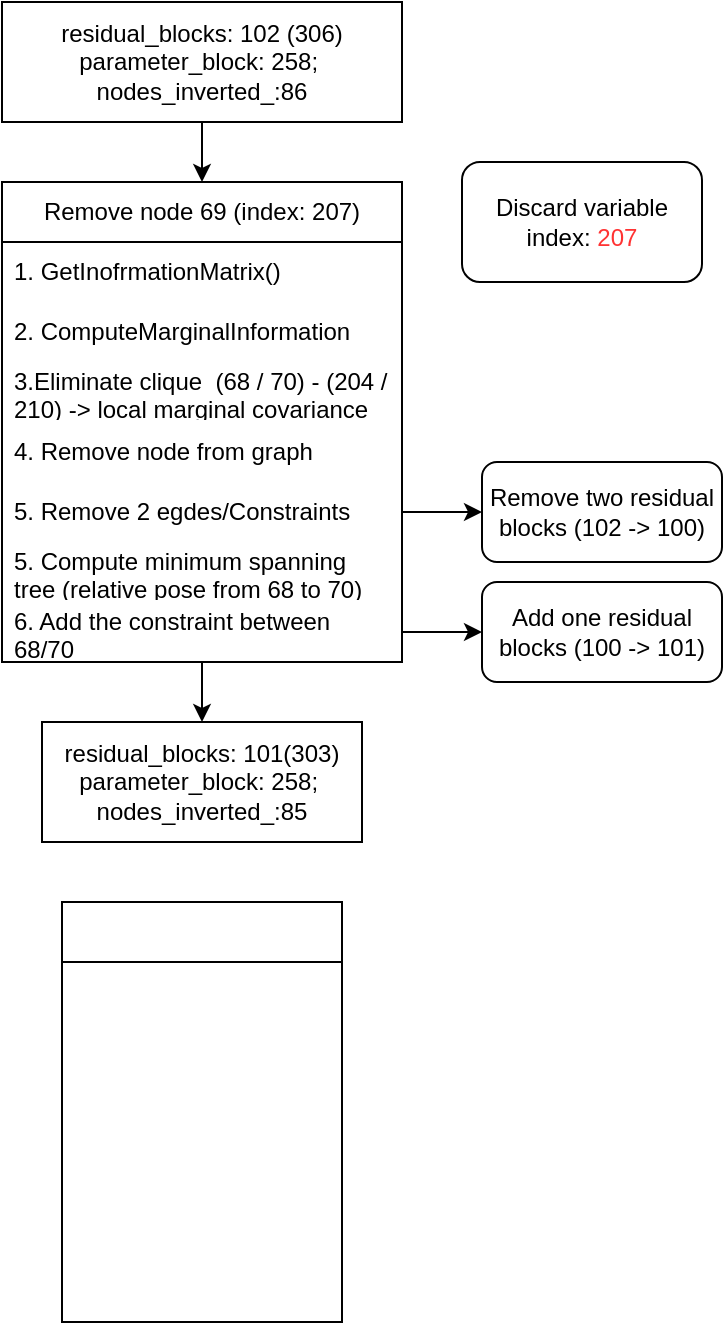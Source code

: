 <mxfile>
    <diagram id="zHSsJ5or_IwCmMYUYnnf" name="Page-1">
        <mxGraphModel dx="1095" dy="543" grid="1" gridSize="10" guides="1" tooltips="1" connect="1" arrows="1" fold="1" page="1" pageScale="1" pageWidth="850" pageHeight="1100" math="0" shadow="0">
            <root>
                <mxCell id="0"/>
                <mxCell id="1" parent="0"/>
                <mxCell id="6" value="" style="edgeStyle=none;html=1;" parent="1" source="5" edge="1">
                    <mxGeometry relative="1" as="geometry">
                        <mxPoint x="120" y="120" as="targetPoint"/>
                    </mxGeometry>
                </mxCell>
                <mxCell id="5" value="residual_blocks: 102 (306)&lt;br&gt;parameter_block: 258;&amp;nbsp; nodes_inverted_:86" style="rounded=0;whiteSpace=wrap;html=1;" parent="1" vertex="1">
                    <mxGeometry x="20" y="30" width="200" height="60" as="geometry"/>
                </mxCell>
                <mxCell id="38" value="" style="edgeStyle=none;html=1;fontColor=#FFFFFF;" parent="1" source="8" target="37" edge="1">
                    <mxGeometry relative="1" as="geometry"/>
                </mxCell>
                <mxCell id="8" value="Remove node 69 (index: 207)" style="swimlane;fontStyle=0;childLayout=stackLayout;horizontal=1;startSize=30;horizontalStack=0;resizeParent=1;resizeParentMax=0;resizeLast=0;collapsible=1;marginBottom=0;whiteSpace=wrap;html=1;" parent="1" vertex="1">
                    <mxGeometry x="20" y="120" width="200" height="240" as="geometry">
                        <mxRectangle x="20" y="120" width="200" height="30" as="alternateBounds"/>
                    </mxGeometry>
                </mxCell>
                <mxCell id="9" value="1. GetInofrmationMatrix()" style="text;strokeColor=none;fillColor=none;align=left;verticalAlign=middle;spacingLeft=4;spacingRight=4;overflow=hidden;points=[[0,0.5],[1,0.5]];portConstraint=eastwest;rotatable=0;whiteSpace=wrap;html=1;" parent="8" vertex="1">
                    <mxGeometry y="30" width="200" height="30" as="geometry"/>
                </mxCell>
                <mxCell id="10" value="2. ComputeMarginalInformation" style="text;strokeColor=none;fillColor=none;align=left;verticalAlign=middle;spacingLeft=4;spacingRight=4;overflow=hidden;points=[[0,0.5],[1,0.5]];portConstraint=eastwest;rotatable=0;whiteSpace=wrap;html=1;" parent="8" vertex="1">
                    <mxGeometry y="60" width="200" height="30" as="geometry"/>
                </mxCell>
                <mxCell id="11" value="3.Eliminate clique&amp;nbsp; (68 / 70) - (204 / 210) -&amp;gt; local marginal covariance matrix (6x6)" style="text;strokeColor=none;fillColor=none;align=left;verticalAlign=middle;spacingLeft=4;spacingRight=4;overflow=hidden;points=[[0,0.5],[1,0.5]];portConstraint=eastwest;rotatable=0;whiteSpace=wrap;html=1;" parent="8" vertex="1">
                    <mxGeometry y="90" width="200" height="30" as="geometry"/>
                </mxCell>
                <mxCell id="43" value="4. Remove node from graph" style="text;strokeColor=none;fillColor=none;align=left;verticalAlign=middle;spacingLeft=4;spacingRight=4;overflow=hidden;points=[[0,0.5],[1,0.5]];portConstraint=eastwest;rotatable=0;whiteSpace=wrap;html=1;" parent="8" vertex="1">
                    <mxGeometry y="120" width="200" height="30" as="geometry"/>
                </mxCell>
                <mxCell id="32" value="5. Remove 2 egdes/Constraints" style="text;strokeColor=none;fillColor=none;align=left;verticalAlign=middle;spacingLeft=4;spacingRight=4;overflow=hidden;points=[[0,0.5],[1,0.5]];portConstraint=eastwest;rotatable=0;whiteSpace=wrap;html=1;" parent="8" vertex="1">
                    <mxGeometry y="150" width="200" height="30" as="geometry"/>
                </mxCell>
                <mxCell id="33" value="5. Compute minimum spanning tree (relative pose from 68 to 70)" style="text;strokeColor=none;fillColor=none;align=left;verticalAlign=middle;spacingLeft=4;spacingRight=4;overflow=hidden;points=[[0,0.5],[1,0.5]];portConstraint=eastwest;rotatable=0;whiteSpace=wrap;html=1;" parent="8" vertex="1">
                    <mxGeometry y="180" width="200" height="30" as="geometry"/>
                </mxCell>
                <mxCell id="34" value="6. Add the constraint between 68/70" style="text;strokeColor=none;fillColor=none;align=left;verticalAlign=middle;spacingLeft=4;spacingRight=4;overflow=hidden;points=[[0,0.5],[1,0.5]];portConstraint=eastwest;rotatable=0;whiteSpace=wrap;html=1;" parent="8" vertex="1">
                    <mxGeometry y="210" width="200" height="30" as="geometry"/>
                </mxCell>
                <mxCell id="12" value="Discard variable index:&lt;font color=&quot;#ff3333&quot;&gt; 207&lt;/font&gt;" style="rounded=1;whiteSpace=wrap;html=1;" parent="1" vertex="1">
                    <mxGeometry x="250" y="110" width="120" height="60" as="geometry"/>
                </mxCell>
                <mxCell id="17" value="TODO" style="swimlane;fontStyle=0;childLayout=stackLayout;horizontal=1;startSize=30;horizontalStack=0;resizeParent=1;resizeParentMax=0;resizeLast=0;collapsible=1;marginBottom=0;whiteSpace=wrap;html=1;fontColor=#FFFFFF;" parent="1" vertex="1">
                    <mxGeometry x="50" y="480" width="140" height="210" as="geometry"/>
                </mxCell>
                <mxCell id="18" value="print size of residual blocks" style="text;strokeColor=none;fillColor=none;align=left;verticalAlign=middle;spacingLeft=4;spacingRight=4;overflow=hidden;points=[[0,0.5],[1,0.5]];portConstraint=eastwest;rotatable=0;whiteSpace=wrap;html=1;fontColor=#FFFFFF;" parent="17" vertex="1">
                    <mxGeometry y="30" width="140" height="30" as="geometry"/>
                </mxCell>
                <mxCell id="19" value="Item 2" style="text;strokeColor=none;fillColor=none;align=left;verticalAlign=middle;spacingLeft=4;spacingRight=4;overflow=hidden;points=[[0,0.5],[1,0.5]];portConstraint=eastwest;rotatable=0;whiteSpace=wrap;html=1;fontColor=#FFFFFF;" parent="17" vertex="1">
                    <mxGeometry y="60" width="140" height="30" as="geometry"/>
                </mxCell>
                <mxCell id="20" value="Item 3" style="text;strokeColor=none;fillColor=none;align=left;verticalAlign=middle;spacingLeft=4;spacingRight=4;overflow=hidden;points=[[0,0.5],[1,0.5]];portConstraint=eastwest;rotatable=0;whiteSpace=wrap;html=1;fontColor=#FFFFFF;" parent="17" vertex="1">
                    <mxGeometry y="90" width="140" height="30" as="geometry"/>
                </mxCell>
                <mxCell id="27" value="print size of residual blocks" style="text;strokeColor=none;fillColor=none;align=left;verticalAlign=middle;spacingLeft=4;spacingRight=4;overflow=hidden;points=[[0,0.5],[1,0.5]];portConstraint=eastwest;rotatable=0;whiteSpace=wrap;html=1;fontColor=#FFFFFF;" parent="17" vertex="1">
                    <mxGeometry y="120" width="140" height="30" as="geometry"/>
                </mxCell>
                <mxCell id="31" value="print size of residual blocks" style="text;strokeColor=none;fillColor=none;align=left;verticalAlign=middle;spacingLeft=4;spacingRight=4;overflow=hidden;points=[[0,0.5],[1,0.5]];portConstraint=eastwest;rotatable=0;whiteSpace=wrap;html=1;fontColor=#FFFFFF;" parent="17" vertex="1">
                    <mxGeometry y="150" width="140" height="30" as="geometry"/>
                </mxCell>
                <mxCell id="28" value="print size of residual blocks" style="text;strokeColor=none;fillColor=none;align=left;verticalAlign=middle;spacingLeft=4;spacingRight=4;overflow=hidden;points=[[0,0.5],[1,0.5]];portConstraint=eastwest;rotatable=0;whiteSpace=wrap;html=1;fontColor=#FFFFFF;" parent="17" vertex="1">
                    <mxGeometry y="180" width="140" height="30" as="geometry"/>
                </mxCell>
                <mxCell id="37" value="residual_blocks: 101(303)&lt;br&gt;parameter_block: 258;&amp;nbsp; nodes_inverted_:85" style="rounded=0;whiteSpace=wrap;html=1;" parent="1" vertex="1">
                    <mxGeometry x="40" y="390" width="160" height="60" as="geometry"/>
                </mxCell>
                <mxCell id="39" value="" style="endArrow=classic;html=1;fontColor=#FFFFFF;exitX=1;exitY=0.5;exitDx=0;exitDy=0;entryX=0;entryY=0.5;entryDx=0;entryDy=0;" parent="1" source="32" target="40" edge="1">
                    <mxGeometry width="50" height="50" relative="1" as="geometry">
                        <mxPoint x="220" y="250" as="sourcePoint"/>
                        <mxPoint x="260" y="255" as="targetPoint"/>
                    </mxGeometry>
                </mxCell>
                <mxCell id="40" value="Remove two residual blocks (102 -&amp;gt; 100)" style="rounded=1;whiteSpace=wrap;html=1;" parent="1" vertex="1">
                    <mxGeometry x="260" y="260" width="120" height="50" as="geometry"/>
                </mxCell>
                <mxCell id="41" value="Add one residual blocks (100 -&amp;gt; 101)" style="rounded=1;whiteSpace=wrap;html=1;" parent="1" vertex="1">
                    <mxGeometry x="260" y="320" width="120" height="50" as="geometry"/>
                </mxCell>
                <mxCell id="42" value="" style="endArrow=classic;html=1;fontColor=#FFFFFF;exitX=1;exitY=0.5;exitDx=0;exitDy=0;entryX=0;entryY=0.5;entryDx=0;entryDy=0;" parent="1" source="34" target="41" edge="1">
                    <mxGeometry width="50" height="50" relative="1" as="geometry">
                        <mxPoint x="230" y="265" as="sourcePoint"/>
                        <mxPoint x="270" y="265" as="targetPoint"/>
                    </mxGeometry>
                </mxCell>
            </root>
        </mxGraphModel>
    </diagram>
</mxfile>